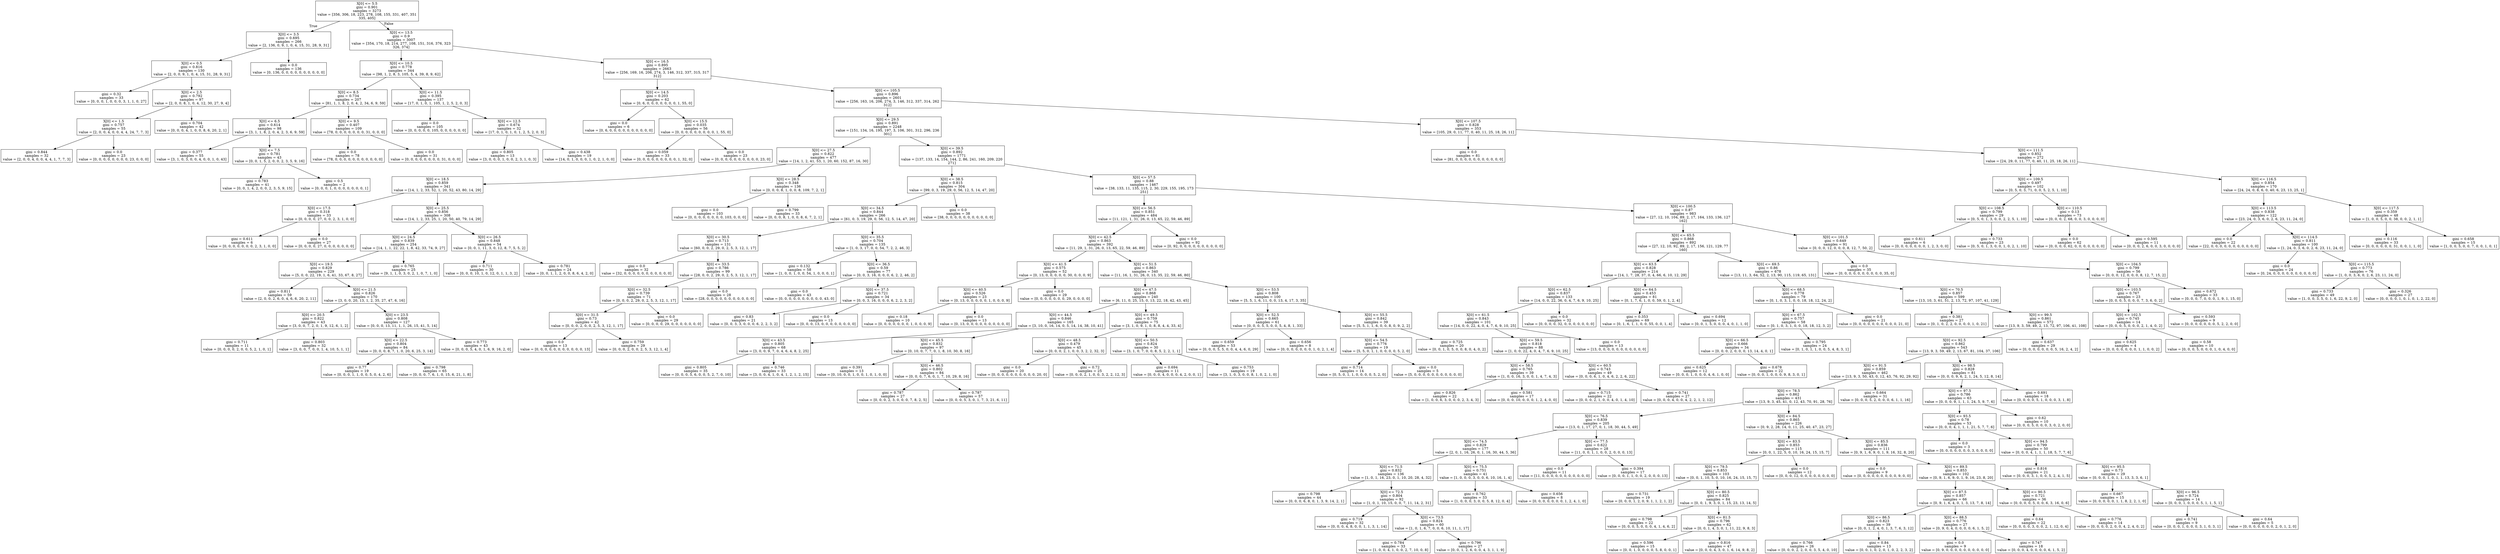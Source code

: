 digraph Tree {
node [shape=box] ;
0 [label="X[0] <= 5.5\ngini = 0.901\nsamples = 3273\nvalue = [356, 306, 18, 223, 278, 108, 155, 331, 407, 351\n335, 405]"] ;
1 [label="X[0] <= 3.5\ngini = 0.695\nsamples = 266\nvalue = [2, 136, 0, 9, 1, 0, 4, 15, 31, 28, 9, 31]"] ;
0 -> 1 [labeldistance=2.5, labelangle=45, headlabel="True"] ;
2 [label="X[0] <= 0.5\ngini = 0.816\nsamples = 130\nvalue = [2, 0, 0, 9, 1, 0, 4, 15, 31, 28, 9, 31]"] ;
1 -> 2 ;
3 [label="gini = 0.32\nsamples = 33\nvalue = [0, 0, 0, 1, 0, 0, 0, 3, 1, 1, 0, 27]"] ;
2 -> 3 ;
4 [label="X[0] <= 2.5\ngini = 0.792\nsamples = 97\nvalue = [2, 0, 0, 8, 1, 0, 4, 12, 30, 27, 9, 4]"] ;
2 -> 4 ;
5 [label="X[0] <= 1.5\ngini = 0.757\nsamples = 55\nvalue = [2, 0, 0, 4, 0, 0, 4, 4, 24, 7, 7, 3]"] ;
4 -> 5 ;
6 [label="gini = 0.844\nsamples = 32\nvalue = [2, 0, 0, 4, 0, 0, 4, 4, 1, 7, 7, 3]"] ;
5 -> 6 ;
7 [label="gini = 0.0\nsamples = 23\nvalue = [0, 0, 0, 0, 0, 0, 0, 0, 23, 0, 0, 0]"] ;
5 -> 7 ;
8 [label="gini = 0.704\nsamples = 42\nvalue = [0, 0, 0, 4, 1, 0, 0, 8, 6, 20, 2, 1]"] ;
4 -> 8 ;
9 [label="gini = 0.0\nsamples = 136\nvalue = [0, 136, 0, 0, 0, 0, 0, 0, 0, 0, 0, 0]"] ;
1 -> 9 ;
10 [label="X[0] <= 13.5\ngini = 0.9\nsamples = 3007\nvalue = [354, 170, 18, 214, 277, 108, 151, 316, 376, 323\n326, 374]"] ;
0 -> 10 [labeldistance=2.5, labelangle=-45, headlabel="False"] ;
11 [label="X[0] <= 10.5\ngini = 0.778\nsamples = 344\nvalue = [98, 1, 2, 8, 3, 105, 5, 4, 39, 8, 9, 62]"] ;
10 -> 11 ;
12 [label="X[0] <= 8.5\ngini = 0.734\nsamples = 207\nvalue = [81, 1, 1, 8, 2, 0, 4, 2, 34, 6, 9, 59]"] ;
11 -> 12 ;
13 [label="X[0] <= 6.5\ngini = 0.614\nsamples = 98\nvalue = [3, 1, 1, 8, 2, 0, 4, 2, 3, 6, 9, 59]"] ;
12 -> 13 ;
14 [label="gini = 0.377\nsamples = 55\nvalue = [3, 1, 0, 3, 0, 0, 4, 0, 0, 1, 0, 43]"] ;
13 -> 14 ;
15 [label="X[0] <= 7.5\ngini = 0.781\nsamples = 43\nvalue = [0, 0, 1, 5, 2, 0, 0, 2, 3, 5, 9, 16]"] ;
13 -> 15 ;
16 [label="gini = 0.783\nsamples = 41\nvalue = [0, 0, 1, 4, 2, 0, 0, 2, 3, 5, 9, 15]"] ;
15 -> 16 ;
17 [label="gini = 0.5\nsamples = 2\nvalue = [0, 0, 0, 1, 0, 0, 0, 0, 0, 0, 0, 1]"] ;
15 -> 17 ;
18 [label="X[0] <= 9.5\ngini = 0.407\nsamples = 109\nvalue = [78, 0, 0, 0, 0, 0, 0, 0, 31, 0, 0, 0]"] ;
12 -> 18 ;
19 [label="gini = 0.0\nsamples = 78\nvalue = [78, 0, 0, 0, 0, 0, 0, 0, 0, 0, 0, 0]"] ;
18 -> 19 ;
20 [label="gini = 0.0\nsamples = 31\nvalue = [0, 0, 0, 0, 0, 0, 0, 0, 31, 0, 0, 0]"] ;
18 -> 20 ;
21 [label="X[0] <= 11.5\ngini = 0.395\nsamples = 137\nvalue = [17, 0, 1, 0, 1, 105, 1, 2, 5, 2, 0, 3]"] ;
11 -> 21 ;
22 [label="gini = 0.0\nsamples = 105\nvalue = [0, 0, 0, 0, 0, 105, 0, 0, 0, 0, 0, 0]"] ;
21 -> 22 ;
23 [label="X[0] <= 12.5\ngini = 0.674\nsamples = 32\nvalue = [17, 0, 1, 0, 1, 0, 1, 2, 5, 2, 0, 3]"] ;
21 -> 23 ;
24 [label="gini = 0.805\nsamples = 13\nvalue = [3, 0, 0, 0, 1, 0, 0, 2, 3, 1, 0, 3]"] ;
23 -> 24 ;
25 [label="gini = 0.438\nsamples = 19\nvalue = [14, 0, 1, 0, 0, 0, 1, 0, 2, 1, 0, 0]"] ;
23 -> 25 ;
26 [label="X[0] <= 16.5\ngini = 0.895\nsamples = 2663\nvalue = [256, 169, 16, 206, 274, 3, 146, 312, 337, 315, 317\n312]"] ;
10 -> 26 ;
27 [label="X[0] <= 14.5\ngini = 0.203\nsamples = 62\nvalue = [0, 6, 0, 0, 0, 0, 0, 0, 0, 1, 55, 0]"] ;
26 -> 27 ;
28 [label="gini = 0.0\nsamples = 6\nvalue = [0, 6, 0, 0, 0, 0, 0, 0, 0, 0, 0, 0]"] ;
27 -> 28 ;
29 [label="X[0] <= 15.5\ngini = 0.035\nsamples = 56\nvalue = [0, 0, 0, 0, 0, 0, 0, 0, 0, 1, 55, 0]"] ;
27 -> 29 ;
30 [label="gini = 0.059\nsamples = 33\nvalue = [0, 0, 0, 0, 0, 0, 0, 0, 0, 1, 32, 0]"] ;
29 -> 30 ;
31 [label="gini = 0.0\nsamples = 23\nvalue = [0, 0, 0, 0, 0, 0, 0, 0, 0, 0, 23, 0]"] ;
29 -> 31 ;
32 [label="X[0] <= 105.5\ngini = 0.896\nsamples = 2601\nvalue = [256, 163, 16, 206, 274, 3, 146, 312, 337, 314, 262\n312]"] ;
26 -> 32 ;
33 [label="X[0] <= 29.5\ngini = 0.891\nsamples = 2248\nvalue = [151, 134, 16, 195, 197, 3, 106, 301, 312, 296, 236\n301]"] ;
32 -> 33 ;
34 [label="X[0] <= 27.5\ngini = 0.822\nsamples = 477\nvalue = [14, 1, 2, 41, 53, 1, 20, 60, 152, 87, 16, 30]"] ;
33 -> 34 ;
35 [label="X[0] <= 18.5\ngini = 0.859\nsamples = 341\nvalue = [14, 1, 2, 33, 52, 1, 20, 52, 43, 80, 14, 29]"] ;
34 -> 35 ;
36 [label="X[0] <= 17.5\ngini = 0.318\nsamples = 33\nvalue = [0, 0, 0, 0, 27, 0, 0, 2, 3, 1, 0, 0]"] ;
35 -> 36 ;
37 [label="gini = 0.611\nsamples = 6\nvalue = [0, 0, 0, 0, 0, 0, 0, 2, 3, 1, 0, 0]"] ;
36 -> 37 ;
38 [label="gini = 0.0\nsamples = 27\nvalue = [0, 0, 0, 0, 27, 0, 0, 0, 0, 0, 0, 0]"] ;
36 -> 38 ;
39 [label="X[0] <= 25.5\ngini = 0.856\nsamples = 308\nvalue = [14, 1, 2, 33, 25, 1, 20, 50, 40, 79, 14, 29]"] ;
35 -> 39 ;
40 [label="X[0] <= 24.5\ngini = 0.839\nsamples = 254\nvalue = [14, 1, 1, 22, 22, 1, 8, 42, 33, 74, 9, 27]"] ;
39 -> 40 ;
41 [label="X[0] <= 19.5\ngini = 0.829\nsamples = 229\nvalue = [5, 0, 0, 22, 19, 1, 6, 41, 33, 67, 8, 27]"] ;
40 -> 41 ;
42 [label="gini = 0.811\nsamples = 59\nvalue = [2, 0, 0, 2, 6, 0, 4, 6, 6, 20, 2, 11]"] ;
41 -> 42 ;
43 [label="X[0] <= 21.5\ngini = 0.826\nsamples = 170\nvalue = [3, 0, 0, 20, 13, 1, 2, 35, 27, 47, 6, 16]"] ;
41 -> 43 ;
44 [label="X[0] <= 20.5\ngini = 0.822\nsamples = 43\nvalue = [3, 0, 0, 7, 2, 0, 1, 9, 12, 6, 1, 2]"] ;
43 -> 44 ;
45 [label="gini = 0.711\nsamples = 11\nvalue = [0, 0, 0, 0, 2, 0, 0, 5, 2, 1, 0, 1]"] ;
44 -> 45 ;
46 [label="gini = 0.803\nsamples = 32\nvalue = [3, 0, 0, 7, 0, 0, 1, 4, 10, 5, 1, 1]"] ;
44 -> 46 ;
47 [label="X[0] <= 23.5\ngini = 0.808\nsamples = 127\nvalue = [0, 0, 0, 13, 11, 1, 1, 26, 15, 41, 5, 14]"] ;
43 -> 47 ;
48 [label="X[0] <= 22.5\ngini = 0.804\nsamples = 84\nvalue = [0, 0, 0, 8, 7, 1, 0, 20, 6, 25, 3, 14]"] ;
47 -> 48 ;
49 [label="gini = 0.77\nsamples = 19\nvalue = [0, 0, 0, 1, 1, 0, 0, 5, 0, 4, 2, 6]"] ;
48 -> 49 ;
50 [label="gini = 0.798\nsamples = 65\nvalue = [0, 0, 0, 7, 6, 1, 0, 15, 6, 21, 1, 8]"] ;
48 -> 50 ;
51 [label="gini = 0.773\nsamples = 43\nvalue = [0, 0, 0, 5, 4, 0, 1, 6, 9, 16, 2, 0]"] ;
47 -> 51 ;
52 [label="gini = 0.765\nsamples = 25\nvalue = [9, 1, 1, 0, 3, 0, 2, 1, 0, 7, 1, 0]"] ;
40 -> 52 ;
53 [label="X[0] <= 26.5\ngini = 0.848\nsamples = 54\nvalue = [0, 0, 1, 11, 3, 0, 12, 8, 7, 5, 5, 2]"] ;
39 -> 53 ;
54 [label="gini = 0.711\nsamples = 30\nvalue = [0, 0, 0, 10, 1, 0, 12, 0, 1, 1, 3, 2]"] ;
53 -> 54 ;
55 [label="gini = 0.781\nsamples = 24\nvalue = [0, 0, 1, 1, 2, 0, 0, 8, 6, 4, 2, 0]"] ;
53 -> 55 ;
56 [label="X[0] <= 28.5\ngini = 0.348\nsamples = 136\nvalue = [0, 0, 0, 8, 1, 0, 0, 8, 109, 7, 2, 1]"] ;
34 -> 56 ;
57 [label="gini = 0.0\nsamples = 103\nvalue = [0, 0, 0, 0, 0, 0, 0, 0, 103, 0, 0, 0]"] ;
56 -> 57 ;
58 [label="gini = 0.799\nsamples = 33\nvalue = [0, 0, 0, 8, 1, 0, 0, 8, 6, 7, 2, 1]"] ;
56 -> 58 ;
59 [label="X[0] <= 39.5\ngini = 0.892\nsamples = 1771\nvalue = [137, 133, 14, 154, 144, 2, 86, 241, 160, 209, 220\n271]"] ;
33 -> 59 ;
60 [label="X[0] <= 38.5\ngini = 0.815\nsamples = 304\nvalue = [99, 0, 3, 19, 29, 0, 56, 12, 5, 14, 47, 20]"] ;
59 -> 60 ;
61 [label="X[0] <= 34.5\ngini = 0.844\nsamples = 266\nvalue = [61, 0, 3, 19, 29, 0, 56, 12, 5, 14, 47, 20]"] ;
60 -> 61 ;
62 [label="X[0] <= 30.5\ngini = 0.713\nsamples = 131\nvalue = [60, 0, 0, 2, 29, 0, 2, 5, 3, 12, 1, 17]"] ;
61 -> 62 ;
63 [label="gini = 0.0\nsamples = 32\nvalue = [32, 0, 0, 0, 0, 0, 0, 0, 0, 0, 0, 0]"] ;
62 -> 63 ;
64 [label="X[0] <= 33.5\ngini = 0.786\nsamples = 99\nvalue = [28, 0, 0, 2, 29, 0, 2, 5, 3, 12, 1, 17]"] ;
62 -> 64 ;
65 [label="X[0] <= 32.5\ngini = 0.739\nsamples = 71\nvalue = [0, 0, 0, 2, 29, 0, 2, 5, 3, 12, 1, 17]"] ;
64 -> 65 ;
66 [label="X[0] <= 31.5\ngini = 0.73\nsamples = 42\nvalue = [0, 0, 0, 2, 0, 0, 2, 5, 3, 12, 1, 17]"] ;
65 -> 66 ;
67 [label="gini = 0.0\nsamples = 13\nvalue = [0, 0, 0, 0, 0, 0, 0, 0, 0, 0, 0, 13]"] ;
66 -> 67 ;
68 [label="gini = 0.759\nsamples = 29\nvalue = [0, 0, 0, 2, 0, 0, 2, 5, 3, 12, 1, 4]"] ;
66 -> 68 ;
69 [label="gini = 0.0\nsamples = 29\nvalue = [0, 0, 0, 0, 29, 0, 0, 0, 0, 0, 0, 0]"] ;
65 -> 69 ;
70 [label="gini = 0.0\nsamples = 28\nvalue = [28, 0, 0, 0, 0, 0, 0, 0, 0, 0, 0, 0]"] ;
64 -> 70 ;
71 [label="X[0] <= 35.5\ngini = 0.704\nsamples = 135\nvalue = [1, 0, 3, 17, 0, 0, 54, 7, 2, 2, 46, 3]"] ;
61 -> 71 ;
72 [label="gini = 0.132\nsamples = 58\nvalue = [1, 0, 0, 1, 0, 0, 54, 1, 0, 0, 0, 1]"] ;
71 -> 72 ;
73 [label="X[0] <= 36.5\ngini = 0.59\nsamples = 77\nvalue = [0, 0, 3, 16, 0, 0, 0, 6, 2, 2, 46, 2]"] ;
71 -> 73 ;
74 [label="gini = 0.0\nsamples = 43\nvalue = [0, 0, 0, 0, 0, 0, 0, 0, 0, 0, 43, 0]"] ;
73 -> 74 ;
75 [label="X[0] <= 37.5\ngini = 0.721\nsamples = 34\nvalue = [0, 0, 3, 16, 0, 0, 0, 6, 2, 2, 3, 2]"] ;
73 -> 75 ;
76 [label="gini = 0.83\nsamples = 21\nvalue = [0, 0, 3, 3, 0, 0, 0, 6, 2, 2, 3, 2]"] ;
75 -> 76 ;
77 [label="gini = 0.0\nsamples = 13\nvalue = [0, 0, 0, 13, 0, 0, 0, 0, 0, 0, 0, 0]"] ;
75 -> 77 ;
78 [label="gini = 0.0\nsamples = 38\nvalue = [38, 0, 0, 0, 0, 0, 0, 0, 0, 0, 0, 0]"] ;
60 -> 78 ;
79 [label="X[0] <= 57.5\ngini = 0.88\nsamples = 1467\nvalue = [38, 133, 11, 135, 115, 2, 30, 229, 155, 195, 173\n251]"] ;
59 -> 79 ;
80 [label="X[0] <= 56.5\ngini = 0.851\nsamples = 484\nvalue = [11, 121, 1, 31, 26, 0, 13, 65, 22, 59, 46, 89]"] ;
79 -> 80 ;
81 [label="X[0] <= 42.5\ngini = 0.863\nsamples = 392\nvalue = [11, 29, 1, 31, 26, 0, 13, 65, 22, 59, 46, 89]"] ;
80 -> 81 ;
82 [label="X[0] <= 41.5\ngini = 0.575\nsamples = 52\nvalue = [0, 13, 0, 0, 0, 0, 0, 30, 0, 0, 0, 9]"] ;
81 -> 82 ;
83 [label="X[0] <= 40.5\ngini = 0.526\nsamples = 23\nvalue = [0, 13, 0, 0, 0, 0, 0, 1, 0, 0, 0, 9]"] ;
82 -> 83 ;
84 [label="gini = 0.18\nsamples = 10\nvalue = [0, 0, 0, 0, 0, 0, 0, 1, 0, 0, 0, 9]"] ;
83 -> 84 ;
85 [label="gini = 0.0\nsamples = 13\nvalue = [0, 13, 0, 0, 0, 0, 0, 0, 0, 0, 0, 0]"] ;
83 -> 85 ;
86 [label="gini = 0.0\nsamples = 29\nvalue = [0, 0, 0, 0, 0, 0, 0, 29, 0, 0, 0, 0]"] ;
82 -> 86 ;
87 [label="X[0] <= 51.5\ngini = 0.863\nsamples = 340\nvalue = [11, 16, 1, 31, 26, 0, 13, 35, 22, 59, 46, 80]"] ;
81 -> 87 ;
88 [label="X[0] <= 47.5\ngini = 0.868\nsamples = 240\nvalue = [6, 11, 0, 25, 15, 0, 13, 22, 18, 42, 43, 45]"] ;
87 -> 88 ;
89 [label="X[0] <= 44.5\ngini = 0.846\nsamples = 165\nvalue = [3, 10, 0, 16, 14, 0, 5, 14, 14, 38, 10, 41]"] ;
88 -> 89 ;
90 [label="X[0] <= 43.5\ngini = 0.805\nsamples = 68\nvalue = [3, 0, 0, 9, 7, 0, 4, 6, 4, 8, 2, 25]"] ;
89 -> 90 ;
91 [label="gini = 0.805\nsamples = 35\nvalue = [0, 0, 0, 5, 6, 0, 0, 5, 2, 7, 0, 10]"] ;
90 -> 91 ;
92 [label="gini = 0.746\nsamples = 33\nvalue = [3, 0, 0, 4, 1, 0, 4, 1, 2, 1, 2, 15]"] ;
90 -> 92 ;
93 [label="X[0] <= 45.5\ngini = 0.832\nsamples = 97\nvalue = [0, 10, 0, 7, 7, 0, 1, 8, 10, 30, 8, 16]"] ;
89 -> 93 ;
94 [label="gini = 0.391\nsamples = 13\nvalue = [0, 10, 0, 0, 1, 0, 0, 1, 0, 1, 0, 0]"] ;
93 -> 94 ;
95 [label="X[0] <= 46.5\ngini = 0.802\nsamples = 84\nvalue = [0, 0, 0, 7, 6, 0, 1, 7, 10, 29, 8, 16]"] ;
93 -> 95 ;
96 [label="gini = 0.787\nsamples = 27\nvalue = [0, 0, 0, 2, 3, 0, 0, 0, 7, 8, 2, 5]"] ;
95 -> 96 ;
97 [label="gini = 0.787\nsamples = 57\nvalue = [0, 0, 0, 5, 3, 0, 1, 7, 3, 21, 6, 11]"] ;
95 -> 97 ;
98 [label="X[0] <= 49.5\ngini = 0.759\nsamples = 75\nvalue = [3, 1, 0, 9, 1, 0, 8, 8, 4, 4, 33, 4]"] ;
88 -> 98 ;
99 [label="X[0] <= 48.5\ngini = 0.479\nsamples = 45\nvalue = [0, 0, 0, 2, 1, 0, 0, 3, 2, 2, 32, 3]"] ;
98 -> 99 ;
100 [label="gini = 0.0\nsamples = 20\nvalue = [0, 0, 0, 0, 0, 0, 0, 0, 0, 0, 20, 0]"] ;
99 -> 100 ;
101 [label="gini = 0.72\nsamples = 25\nvalue = [0, 0, 0, 2, 1, 0, 0, 3, 2, 2, 12, 3]"] ;
99 -> 101 ;
102 [label="X[0] <= 50.5\ngini = 0.824\nsamples = 30\nvalue = [3, 1, 0, 7, 0, 0, 8, 5, 2, 2, 1, 1]"] ;
98 -> 102 ;
103 [label="gini = 0.694\nsamples = 11\nvalue = [0, 0, 0, 4, 0, 0, 0, 4, 2, 0, 0, 1]"] ;
102 -> 103 ;
104 [label="gini = 0.753\nsamples = 19\nvalue = [3, 1, 0, 3, 0, 0, 8, 1, 0, 2, 1, 0]"] ;
102 -> 104 ;
105 [label="X[0] <= 53.5\ngini = 0.808\nsamples = 100\nvalue = [5, 5, 1, 6, 11, 0, 0, 13, 4, 17, 3, 35]"] ;
87 -> 105 ;
106 [label="X[0] <= 52.5\ngini = 0.665\nsamples = 61\nvalue = [0, 0, 0, 5, 5, 0, 0, 5, 4, 8, 1, 33]"] ;
105 -> 106 ;
107 [label="gini = 0.659\nsamples = 53\nvalue = [0, 0, 0, 5, 5, 0, 0, 4, 4, 6, 0, 29]"] ;
106 -> 107 ;
108 [label="gini = 0.656\nsamples = 8\nvalue = [0, 0, 0, 0, 0, 0, 0, 1, 0, 2, 1, 4]"] ;
106 -> 108 ;
109 [label="X[0] <= 55.5\ngini = 0.842\nsamples = 39\nvalue = [5, 5, 1, 1, 6, 0, 0, 8, 0, 9, 2, 2]"] ;
105 -> 109 ;
110 [label="X[0] <= 54.5\ngini = 0.776\nsamples = 19\nvalue = [5, 5, 0, 1, 1, 0, 0, 0, 0, 5, 2, 0]"] ;
109 -> 110 ;
111 [label="gini = 0.714\nsamples = 14\nvalue = [0, 5, 0, 1, 1, 0, 0, 0, 0, 5, 2, 0]"] ;
110 -> 111 ;
112 [label="gini = 0.0\nsamples = 5\nvalue = [5, 0, 0, 0, 0, 0, 0, 0, 0, 0, 0, 0]"] ;
110 -> 112 ;
113 [label="gini = 0.725\nsamples = 20\nvalue = [0, 0, 1, 0, 5, 0, 0, 8, 0, 4, 0, 2]"] ;
109 -> 113 ;
114 [label="gini = 0.0\nsamples = 92\nvalue = [0, 92, 0, 0, 0, 0, 0, 0, 0, 0, 0, 0]"] ;
80 -> 114 ;
115 [label="X[0] <= 100.5\ngini = 0.87\nsamples = 983\nvalue = [27, 12, 10, 104, 89, 2, 17, 164, 133, 136, 127\n162]"] ;
79 -> 115 ;
116 [label="X[0] <= 65.5\ngini = 0.868\nsamples = 892\nvalue = [27, 12, 10, 92, 89, 2, 17, 156, 121, 129, 77\n160]"] ;
115 -> 116 ;
117 [label="X[0] <= 63.5\ngini = 0.828\nsamples = 214\nvalue = [14, 1, 7, 28, 37, 0, 4, 66, 6, 10, 12, 29]"] ;
116 -> 117 ;
118 [label="X[0] <= 62.5\ngini = 0.837\nsamples = 133\nvalue = [14, 0, 0, 22, 36, 0, 4, 7, 6, 9, 10, 25]"] ;
117 -> 118 ;
119 [label="X[0] <= 61.5\ngini = 0.843\nsamples = 101\nvalue = [14, 0, 0, 22, 4, 0, 4, 7, 6, 9, 10, 25]"] ;
118 -> 119 ;
120 [label="X[0] <= 59.5\ngini = 0.818\nsamples = 88\nvalue = [1, 0, 0, 22, 4, 0, 4, 7, 6, 9, 10, 25]"] ;
119 -> 120 ;
121 [label="X[0] <= 58.5\ngini = 0.765\nsamples = 39\nvalue = [1, 0, 0, 16, 3, 0, 0, 1, 4, 7, 4, 3]"] ;
120 -> 121 ;
122 [label="gini = 0.826\nsamples = 22\nvalue = [1, 0, 0, 6, 3, 0, 0, 0, 2, 3, 4, 3]"] ;
121 -> 122 ;
123 [label="gini = 0.581\nsamples = 17\nvalue = [0, 0, 0, 10, 0, 0, 0, 1, 2, 4, 0, 0]"] ;
121 -> 123 ;
124 [label="X[0] <= 60.5\ngini = 0.743\nsamples = 49\nvalue = [0, 0, 0, 6, 1, 0, 4, 6, 2, 2, 6, 22]"] ;
120 -> 124 ;
125 [label="gini = 0.715\nsamples = 22\nvalue = [0, 0, 0, 2, 1, 0, 0, 4, 0, 1, 4, 10]"] ;
124 -> 125 ;
126 [label="gini = 0.741\nsamples = 27\nvalue = [0, 0, 0, 4, 0, 0, 4, 2, 2, 1, 2, 12]"] ;
124 -> 126 ;
127 [label="gini = 0.0\nsamples = 13\nvalue = [13, 0, 0, 0, 0, 0, 0, 0, 0, 0, 0, 0]"] ;
119 -> 127 ;
128 [label="gini = 0.0\nsamples = 32\nvalue = [0, 0, 0, 0, 32, 0, 0, 0, 0, 0, 0, 0]"] ;
118 -> 128 ;
129 [label="X[0] <= 64.5\ngini = 0.453\nsamples = 81\nvalue = [0, 1, 7, 6, 1, 0, 0, 59, 0, 1, 2, 4]"] ;
117 -> 129 ;
130 [label="gini = 0.353\nsamples = 69\nvalue = [0, 1, 6, 1, 1, 0, 0, 55, 0, 0, 1, 4]"] ;
129 -> 130 ;
131 [label="gini = 0.694\nsamples = 12\nvalue = [0, 0, 1, 5, 0, 0, 0, 4, 0, 1, 1, 0]"] ;
129 -> 131 ;
132 [label="X[0] <= 69.5\ngini = 0.86\nsamples = 678\nvalue = [13, 11, 3, 64, 52, 2, 13, 90, 115, 119, 65, 131]"] ;
116 -> 132 ;
133 [label="X[0] <= 68.5\ngini = 0.778\nsamples = 79\nvalue = [0, 1, 0, 3, 1, 0, 0, 18, 18, 12, 24, 2]"] ;
132 -> 133 ;
134 [label="X[0] <= 67.5\ngini = 0.757\nsamples = 58\nvalue = [0, 1, 0, 3, 1, 0, 0, 18, 18, 12, 3, 2]"] ;
133 -> 134 ;
135 [label="X[0] <= 66.5\ngini = 0.666\nsamples = 34\nvalue = [0, 0, 0, 2, 0, 0, 0, 13, 14, 4, 0, 1]"] ;
134 -> 135 ;
136 [label="gini = 0.625\nsamples = 12\nvalue = [0, 0, 0, 1, 0, 0, 0, 4, 6, 1, 0, 0]"] ;
135 -> 136 ;
137 [label="gini = 0.678\nsamples = 22\nvalue = [0, 0, 0, 1, 0, 0, 0, 9, 8, 3, 0, 1]"] ;
135 -> 137 ;
138 [label="gini = 0.795\nsamples = 24\nvalue = [0, 1, 0, 1, 1, 0, 0, 5, 4, 8, 3, 1]"] ;
134 -> 138 ;
139 [label="gini = 0.0\nsamples = 21\nvalue = [0, 0, 0, 0, 0, 0, 0, 0, 0, 0, 21, 0]"] ;
133 -> 139 ;
140 [label="X[0] <= 70.5\ngini = 0.857\nsamples = 599\nvalue = [13, 10, 3, 61, 51, 2, 13, 72, 97, 107, 41, 129]"] ;
132 -> 140 ;
141 [label="gini = 0.381\nsamples = 27\nvalue = [0, 1, 0, 2, 2, 0, 0, 0, 0, 1, 0, 21]"] ;
140 -> 141 ;
142 [label="X[0] <= 99.5\ngini = 0.861\nsamples = 572\nvalue = [13, 9, 3, 59, 49, 2, 13, 72, 97, 106, 41, 108]"] ;
140 -> 142 ;
143 [label="X[0] <= 92.5\ngini = 0.862\nsamples = 543\nvalue = [13, 9, 3, 59, 49, 2, 13, 67, 81, 104, 37, 106]"] ;
142 -> 143 ;
144 [label="X[0] <= 91.5\ngini = 0.859\nsamples = 462\nvalue = [13, 9, 3, 50, 43, 0, 12, 43, 76, 92, 29, 92]"] ;
143 -> 144 ;
145 [label="X[0] <= 78.5\ngini = 0.862\nsamples = 431\nvalue = [13, 9, 3, 45, 41, 0, 12, 43, 70, 91, 28, 76]"] ;
144 -> 145 ;
146 [label="X[0] <= 76.5\ngini = 0.839\nsamples = 205\nvalue = [13, 0, 1, 17, 27, 0, 1, 18, 30, 44, 5, 49]"] ;
145 -> 146 ;
147 [label="X[0] <= 74.5\ngini = 0.829\nsamples = 177\nvalue = [2, 0, 1, 16, 26, 0, 1, 16, 30, 44, 5, 36]"] ;
146 -> 147 ;
148 [label="X[0] <= 71.5\ngini = 0.832\nsamples = 136\nvalue = [1, 0, 1, 16, 23, 0, 1, 10, 20, 28, 4, 32]"] ;
147 -> 148 ;
149 [label="gini = 0.798\nsamples = 44\nvalue = [0, 0, 0, 6, 8, 0, 1, 3, 9, 14, 2, 1]"] ;
148 -> 149 ;
150 [label="X[0] <= 72.5\ngini = 0.804\nsamples = 92\nvalue = [1, 0, 1, 10, 15, 0, 0, 7, 11, 14, 2, 31]"] ;
148 -> 150 ;
151 [label="gini = 0.719\nsamples = 32\nvalue = [0, 0, 0, 4, 8, 0, 0, 1, 1, 3, 1, 14]"] ;
150 -> 151 ;
152 [label="X[0] <= 73.5\ngini = 0.824\nsamples = 60\nvalue = [1, 0, 1, 6, 7, 0, 0, 6, 10, 11, 1, 17]"] ;
150 -> 152 ;
153 [label="gini = 0.784\nsamples = 33\nvalue = [1, 0, 0, 4, 1, 0, 0, 2, 7, 10, 0, 8]"] ;
152 -> 153 ;
154 [label="gini = 0.796\nsamples = 27\nvalue = [0, 0, 1, 2, 6, 0, 0, 4, 3, 1, 1, 9]"] ;
152 -> 154 ;
155 [label="X[0] <= 75.5\ngini = 0.751\nsamples = 41\nvalue = [1, 0, 0, 0, 3, 0, 0, 6, 10, 16, 1, 4]"] ;
147 -> 155 ;
156 [label="gini = 0.762\nsamples = 33\nvalue = [1, 0, 0, 0, 3, 0, 0, 5, 8, 12, 0, 4]"] ;
155 -> 156 ;
157 [label="gini = 0.656\nsamples = 8\nvalue = [0, 0, 0, 0, 0, 0, 0, 1, 2, 4, 1, 0]"] ;
155 -> 157 ;
158 [label="X[0] <= 77.5\ngini = 0.622\nsamples = 28\nvalue = [11, 0, 0, 1, 1, 0, 0, 2, 0, 0, 0, 13]"] ;
146 -> 158 ;
159 [label="gini = 0.0\nsamples = 11\nvalue = [11, 0, 0, 0, 0, 0, 0, 0, 0, 0, 0, 0]"] ;
158 -> 159 ;
160 [label="gini = 0.394\nsamples = 17\nvalue = [0, 0, 0, 1, 1, 0, 0, 2, 0, 0, 0, 13]"] ;
158 -> 160 ;
161 [label="X[0] <= 84.5\ngini = 0.865\nsamples = 226\nvalue = [0, 9, 2, 28, 14, 0, 11, 25, 40, 47, 23, 27]"] ;
145 -> 161 ;
162 [label="X[0] <= 83.5\ngini = 0.853\nsamples = 115\nvalue = [0, 0, 1, 22, 5, 0, 10, 16, 24, 15, 15, 7]"] ;
161 -> 162 ;
163 [label="X[0] <= 79.5\ngini = 0.853\nsamples = 103\nvalue = [0, 0, 1, 10, 5, 0, 10, 16, 24, 15, 15, 7]"] ;
162 -> 163 ;
164 [label="gini = 0.731\nsamples = 19\nvalue = [0, 0, 0, 1, 2, 0, 9, 1, 1, 2, 1, 2]"] ;
163 -> 164 ;
165 [label="X[0] <= 80.5\ngini = 0.825\nsamples = 84\nvalue = [0, 0, 1, 9, 3, 0, 1, 15, 23, 13, 14, 5]"] ;
163 -> 165 ;
166 [label="gini = 0.798\nsamples = 22\nvalue = [0, 0, 0, 5, 0, 0, 0, 4, 1, 4, 6, 2]"] ;
165 -> 166 ;
167 [label="X[0] <= 81.5\ngini = 0.796\nsamples = 62\nvalue = [0, 0, 1, 4, 3, 0, 1, 11, 22, 9, 8, 3]"] ;
165 -> 167 ;
168 [label="gini = 0.596\nsamples = 15\nvalue = [0, 0, 1, 0, 0, 0, 0, 5, 8, 0, 0, 1]"] ;
167 -> 168 ;
169 [label="gini = 0.816\nsamples = 47\nvalue = [0, 0, 0, 4, 3, 0, 1, 6, 14, 9, 8, 2]"] ;
167 -> 169 ;
170 [label="gini = 0.0\nsamples = 12\nvalue = [0, 0, 0, 12, 0, 0, 0, 0, 0, 0, 0, 0]"] ;
162 -> 170 ;
171 [label="X[0] <= 85.5\ngini = 0.836\nsamples = 111\nvalue = [0, 9, 1, 6, 9, 0, 1, 9, 16, 32, 8, 20]"] ;
161 -> 171 ;
172 [label="gini = 0.0\nsamples = 9\nvalue = [0, 0, 0, 0, 0, 0, 0, 0, 0, 9, 0, 0]"] ;
171 -> 172 ;
173 [label="X[0] <= 89.5\ngini = 0.853\nsamples = 102\nvalue = [0, 9, 1, 6, 9, 0, 1, 9, 16, 23, 8, 20]"] ;
171 -> 173 ;
174 [label="X[0] <= 87.5\ngini = 0.857\nsamples = 66\nvalue = [0, 9, 1, 6, 4, 0, 1, 3, 13, 7, 8, 14]"] ;
173 -> 174 ;
175 [label="X[0] <= 86.5\ngini = 0.823\nsamples = 39\nvalue = [0, 0, 1, 2, 4, 0, 1, 3, 7, 6, 3, 12]"] ;
174 -> 175 ;
176 [label="gini = 0.766\nsamples = 26\nvalue = [0, 0, 0, 2, 2, 0, 0, 3, 5, 4, 0, 10]"] ;
175 -> 176 ;
177 [label="gini = 0.84\nsamples = 13\nvalue = [0, 0, 1, 0, 2, 0, 1, 0, 2, 2, 3, 2]"] ;
175 -> 177 ;
178 [label="X[0] <= 88.5\ngini = 0.776\nsamples = 27\nvalue = [0, 9, 0, 4, 0, 0, 0, 0, 6, 1, 5, 2]"] ;
174 -> 178 ;
179 [label="gini = 0.0\nsamples = 9\nvalue = [0, 9, 0, 0, 0, 0, 0, 0, 0, 0, 0, 0]"] ;
178 -> 179 ;
180 [label="gini = 0.747\nsamples = 18\nvalue = [0, 0, 0, 4, 0, 0, 0, 0, 6, 1, 5, 2]"] ;
178 -> 180 ;
181 [label="X[0] <= 90.5\ngini = 0.721\nsamples = 36\nvalue = [0, 0, 0, 0, 5, 0, 0, 6, 3, 16, 0, 6]"] ;
173 -> 181 ;
182 [label="gini = 0.64\nsamples = 22\nvalue = [0, 0, 0, 0, 3, 0, 0, 2, 1, 12, 0, 4]"] ;
181 -> 182 ;
183 [label="gini = 0.776\nsamples = 14\nvalue = [0, 0, 0, 0, 2, 0, 0, 4, 2, 4, 0, 2]"] ;
181 -> 183 ;
184 [label="gini = 0.664\nsamples = 31\nvalue = [0, 0, 0, 5, 2, 0, 0, 0, 6, 1, 1, 16]"] ;
144 -> 184 ;
185 [label="X[0] <= 98.5\ngini = 0.828\nsamples = 81\nvalue = [0, 0, 0, 9, 6, 2, 1, 24, 5, 12, 8, 14]"] ;
143 -> 185 ;
186 [label="X[0] <= 97.5\ngini = 0.786\nsamples = 63\nvalue = [0, 0, 0, 9, 1, 1, 1, 24, 5, 9, 7, 6]"] ;
185 -> 186 ;
187 [label="X[0] <= 93.5\ngini = 0.78\nsamples = 53\nvalue = [0, 0, 0, 4, 1, 1, 1, 21, 5, 7, 7, 6]"] ;
186 -> 187 ;
188 [label="gini = 0.0\nsamples = 3\nvalue = [0, 0, 0, 0, 0, 0, 0, 3, 0, 0, 0, 0]"] ;
187 -> 188 ;
189 [label="X[0] <= 94.5\ngini = 0.799\nsamples = 50\nvalue = [0, 0, 0, 4, 1, 1, 1, 18, 5, 7, 7, 6]"] ;
187 -> 189 ;
190 [label="gini = 0.816\nsamples = 21\nvalue = [0, 0, 0, 3, 1, 0, 0, 5, 2, 4, 1, 5]"] ;
189 -> 190 ;
191 [label="X[0] <= 95.5\ngini = 0.73\nsamples = 29\nvalue = [0, 0, 0, 1, 0, 1, 1, 13, 3, 3, 6, 1]"] ;
189 -> 191 ;
192 [label="gini = 0.667\nsamples = 15\nvalue = [0, 0, 0, 0, 0, 1, 1, 8, 2, 2, 1, 0]"] ;
191 -> 192 ;
193 [label="X[0] <= 96.5\ngini = 0.724\nsamples = 14\nvalue = [0, 0, 0, 1, 0, 0, 0, 5, 1, 1, 5, 1]"] ;
191 -> 193 ;
194 [label="gini = 0.741\nsamples = 9\nvalue = [0, 0, 0, 1, 0, 0, 0, 3, 1, 0, 3, 1]"] ;
193 -> 194 ;
195 [label="gini = 0.64\nsamples = 5\nvalue = [0, 0, 0, 0, 0, 0, 0, 2, 0, 1, 2, 0]"] ;
193 -> 195 ;
196 [label="gini = 0.62\nsamples = 10\nvalue = [0, 0, 0, 5, 0, 0, 0, 3, 0, 2, 0, 0]"] ;
186 -> 196 ;
197 [label="gini = 0.691\nsamples = 18\nvalue = [0, 0, 0, 0, 5, 1, 0, 0, 0, 3, 1, 8]"] ;
185 -> 197 ;
198 [label="gini = 0.637\nsamples = 29\nvalue = [0, 0, 0, 0, 0, 0, 0, 5, 16, 2, 4, 2]"] ;
142 -> 198 ;
199 [label="X[0] <= 101.5\ngini = 0.649\nsamples = 91\nvalue = [0, 0, 0, 12, 0, 0, 0, 8, 12, 7, 50, 2]"] ;
115 -> 199 ;
200 [label="gini = 0.0\nsamples = 35\nvalue = [0, 0, 0, 0, 0, 0, 0, 0, 0, 0, 35, 0]"] ;
199 -> 200 ;
201 [label="X[0] <= 104.5\ngini = 0.799\nsamples = 56\nvalue = [0, 0, 0, 12, 0, 0, 0, 8, 12, 7, 15, 2]"] ;
199 -> 201 ;
202 [label="X[0] <= 103.5\ngini = 0.767\nsamples = 23\nvalue = [0, 0, 0, 5, 0, 0, 0, 7, 3, 6, 0, 2]"] ;
201 -> 202 ;
203 [label="X[0] <= 102.5\ngini = 0.745\nsamples = 14\nvalue = [0, 0, 0, 5, 0, 0, 0, 2, 1, 4, 0, 2]"] ;
202 -> 203 ;
204 [label="gini = 0.625\nsamples = 4\nvalue = [0, 0, 0, 0, 0, 0, 0, 1, 1, 0, 0, 2]"] ;
203 -> 204 ;
205 [label="gini = 0.58\nsamples = 10\nvalue = [0, 0, 0, 5, 0, 0, 0, 1, 0, 4, 0, 0]"] ;
203 -> 205 ;
206 [label="gini = 0.593\nsamples = 9\nvalue = [0, 0, 0, 0, 0, 0, 0, 5, 2, 2, 0, 0]"] ;
202 -> 206 ;
207 [label="gini = 0.672\nsamples = 33\nvalue = [0, 0, 0, 7, 0, 0, 0, 1, 9, 1, 15, 0]"] ;
201 -> 207 ;
208 [label="X[0] <= 107.5\ngini = 0.828\nsamples = 353\nvalue = [105, 29, 0, 11, 77, 0, 40, 11, 25, 18, 26, 11]"] ;
32 -> 208 ;
209 [label="gini = 0.0\nsamples = 81\nvalue = [81, 0, 0, 0, 0, 0, 0, 0, 0, 0, 0, 0]"] ;
208 -> 209 ;
210 [label="X[0] <= 111.5\ngini = 0.852\nsamples = 272\nvalue = [24, 29, 0, 11, 77, 0, 40, 11, 25, 18, 26, 11]"] ;
208 -> 210 ;
211 [label="X[0] <= 109.5\ngini = 0.497\nsamples = 102\nvalue = [0, 5, 0, 3, 71, 0, 0, 5, 2, 5, 1, 10]"] ;
210 -> 211 ;
212 [label="X[0] <= 108.5\ngini = 0.799\nsamples = 29\nvalue = [0, 5, 0, 1, 3, 0, 0, 2, 2, 5, 1, 10]"] ;
211 -> 212 ;
213 [label="gini = 0.611\nsamples = 6\nvalue = [0, 0, 0, 0, 0, 0, 0, 1, 2, 3, 0, 0]"] ;
212 -> 213 ;
214 [label="gini = 0.733\nsamples = 23\nvalue = [0, 5, 0, 1, 3, 0, 0, 1, 0, 2, 1, 10]"] ;
212 -> 214 ;
215 [label="X[0] <= 110.5\ngini = 0.13\nsamples = 73\nvalue = [0, 0, 0, 2, 68, 0, 0, 3, 0, 0, 0, 0]"] ;
211 -> 215 ;
216 [label="gini = 0.0\nsamples = 62\nvalue = [0, 0, 0, 0, 62, 0, 0, 0, 0, 0, 0, 0]"] ;
215 -> 216 ;
217 [label="gini = 0.595\nsamples = 11\nvalue = [0, 0, 0, 2, 6, 0, 0, 3, 0, 0, 0, 0]"] ;
215 -> 217 ;
218 [label="X[0] <= 116.5\ngini = 0.854\nsamples = 170\nvalue = [24, 24, 0, 8, 6, 0, 40, 6, 23, 13, 25, 1]"] ;
210 -> 218 ;
219 [label="X[0] <= 113.5\ngini = 0.838\nsamples = 122\nvalue = [23, 24, 0, 3, 6, 0, 2, 6, 23, 11, 24, 0]"] ;
218 -> 219 ;
220 [label="gini = 0.0\nsamples = 22\nvalue = [22, 0, 0, 0, 0, 0, 0, 0, 0, 0, 0, 0]"] ;
219 -> 220 ;
221 [label="X[0] <= 114.5\ngini = 0.811\nsamples = 100\nvalue = [1, 24, 0, 3, 6, 0, 2, 6, 23, 11, 24, 0]"] ;
219 -> 221 ;
222 [label="gini = 0.0\nsamples = 24\nvalue = [0, 24, 0, 0, 0, 0, 0, 0, 0, 0, 0, 0]"] ;
221 -> 222 ;
223 [label="X[0] <= 115.5\ngini = 0.773\nsamples = 76\nvalue = [1, 0, 0, 3, 6, 0, 2, 6, 23, 11, 24, 0]"] ;
221 -> 223 ;
224 [label="gini = 0.733\nsamples = 49\nvalue = [1, 0, 0, 3, 5, 0, 1, 6, 22, 9, 2, 0]"] ;
223 -> 224 ;
225 [label="gini = 0.326\nsamples = 27\nvalue = [0, 0, 0, 0, 1, 0, 1, 0, 1, 2, 22, 0]"] ;
223 -> 225 ;
226 [label="X[0] <= 117.5\ngini = 0.359\nsamples = 48\nvalue = [1, 0, 0, 5, 0, 0, 38, 0, 0, 2, 1, 1]"] ;
218 -> 226 ;
227 [label="gini = 0.116\nsamples = 33\nvalue = [0, 0, 0, 0, 0, 0, 31, 0, 0, 1, 1, 0]"] ;
226 -> 227 ;
228 [label="gini = 0.658\nsamples = 15\nvalue = [1, 0, 0, 5, 0, 0, 7, 0, 0, 1, 0, 1]"] ;
226 -> 228 ;
}